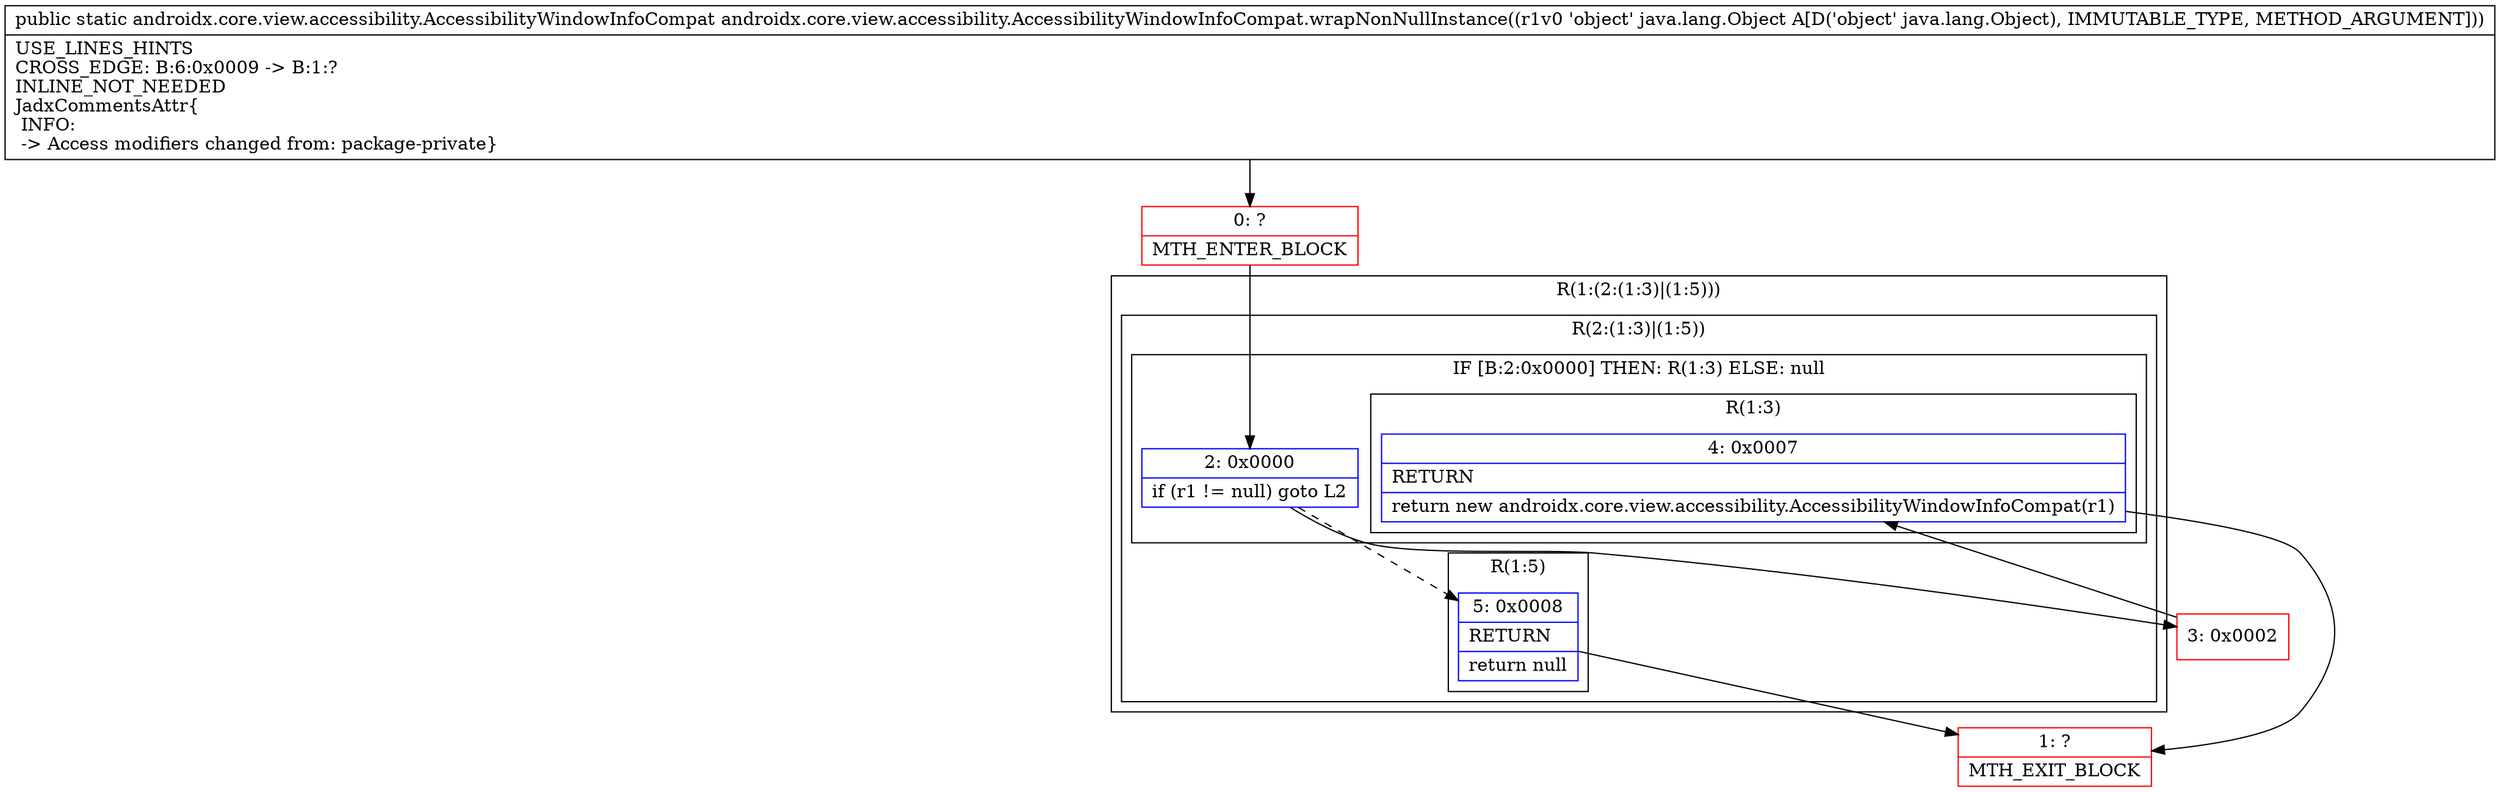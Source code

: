 digraph "CFG forandroidx.core.view.accessibility.AccessibilityWindowInfoCompat.wrapNonNullInstance(Ljava\/lang\/Object;)Landroidx\/core\/view\/accessibility\/AccessibilityWindowInfoCompat;" {
subgraph cluster_Region_1683915703 {
label = "R(1:(2:(1:3)|(1:5)))";
node [shape=record,color=blue];
subgraph cluster_Region_1219572455 {
label = "R(2:(1:3)|(1:5))";
node [shape=record,color=blue];
subgraph cluster_IfRegion_1422549616 {
label = "IF [B:2:0x0000] THEN: R(1:3) ELSE: null";
node [shape=record,color=blue];
Node_2 [shape=record,label="{2\:\ 0x0000|if (r1 != null) goto L2\l}"];
subgraph cluster_Region_2109144259 {
label = "R(1:3)";
node [shape=record,color=blue];
Node_4 [shape=record,label="{4\:\ 0x0007|RETURN\l|return new androidx.core.view.accessibility.AccessibilityWindowInfoCompat(r1)\l}"];
}
}
subgraph cluster_Region_1843760121 {
label = "R(1:5)";
node [shape=record,color=blue];
Node_5 [shape=record,label="{5\:\ 0x0008|RETURN\l|return null\l}"];
}
}
}
Node_0 [shape=record,color=red,label="{0\:\ ?|MTH_ENTER_BLOCK\l}"];
Node_3 [shape=record,color=red,label="{3\:\ 0x0002}"];
Node_1 [shape=record,color=red,label="{1\:\ ?|MTH_EXIT_BLOCK\l}"];
MethodNode[shape=record,label="{public static androidx.core.view.accessibility.AccessibilityWindowInfoCompat androidx.core.view.accessibility.AccessibilityWindowInfoCompat.wrapNonNullInstance((r1v0 'object' java.lang.Object A[D('object' java.lang.Object), IMMUTABLE_TYPE, METHOD_ARGUMENT]))  | USE_LINES_HINTS\lCROSS_EDGE: B:6:0x0009 \-\> B:1:?\lINLINE_NOT_NEEDED\lJadxCommentsAttr\{\l INFO: \l \-\> Access modifiers changed from: package\-private\}\l}"];
MethodNode -> Node_0;Node_2 -> Node_3;
Node_2 -> Node_5[style=dashed];
Node_4 -> Node_1;
Node_5 -> Node_1;
Node_0 -> Node_2;
Node_3 -> Node_4;
}

